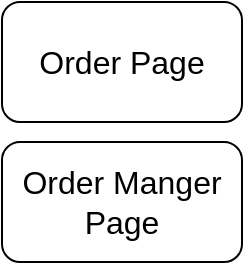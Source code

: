 <mxGraphModel dx="1182" dy="732" grid="1" gridSize="10" guides="1" tooltips="1" connect="1" arrows="1" fold="1" page="1" pageScale="1" pageWidth="827" pageHeight="1169" math="0" shadow="0">
  <root>
    <mxCell id="WIyWlLk6GJQsqaUBKTNV-0" />
    <mxCell id="WIyWlLk6GJQsqaUBKTNV-1" parent="WIyWlLk6GJQsqaUBKTNV-0" />
    <mxCell id="YhTsLCbHxWCgyZ_T9AaN-8" value="Order Page" style="whiteSpace=wrap;html=1;rounded=1;fontSize=16;" parent="WIyWlLk6GJQsqaUBKTNV-1" vertex="1">
      <mxGeometry x="470" y="70" width="120" height="60" as="geometry" />
    </mxCell>
    <mxCell id="YhTsLCbHxWCgyZ_T9AaN-11" value="Order Manger Page" style="whiteSpace=wrap;html=1;rounded=1;fontSize=16;" parent="WIyWlLk6GJQsqaUBKTNV-1" vertex="1">
      <mxGeometry x="470" y="140" width="120" height="60" as="geometry" />
    </mxCell>
  </root>
</mxGraphModel>

